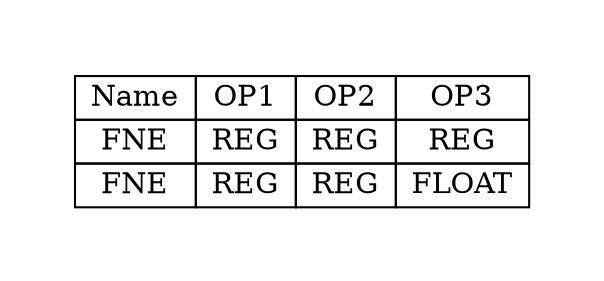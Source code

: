 digraph{
graph [pad="0.5", nodesep="0.5", ranksep="2" ]
node [shape=plain]
Foo [label=<
<table border="0" cellborder="1" cellspacing="0">
<tr><td> Name </td> <td> OP1 </td><td> OP2 </td><td> OP3 </td> </tr>
<tr><td> FNE </td><td> REG </td><td> REG </td><td> REG </td> </tr>
<tr><td> FNE </td><td> REG </td><td> REG </td><td> FLOAT </td> </tr>
</table>>];
}
